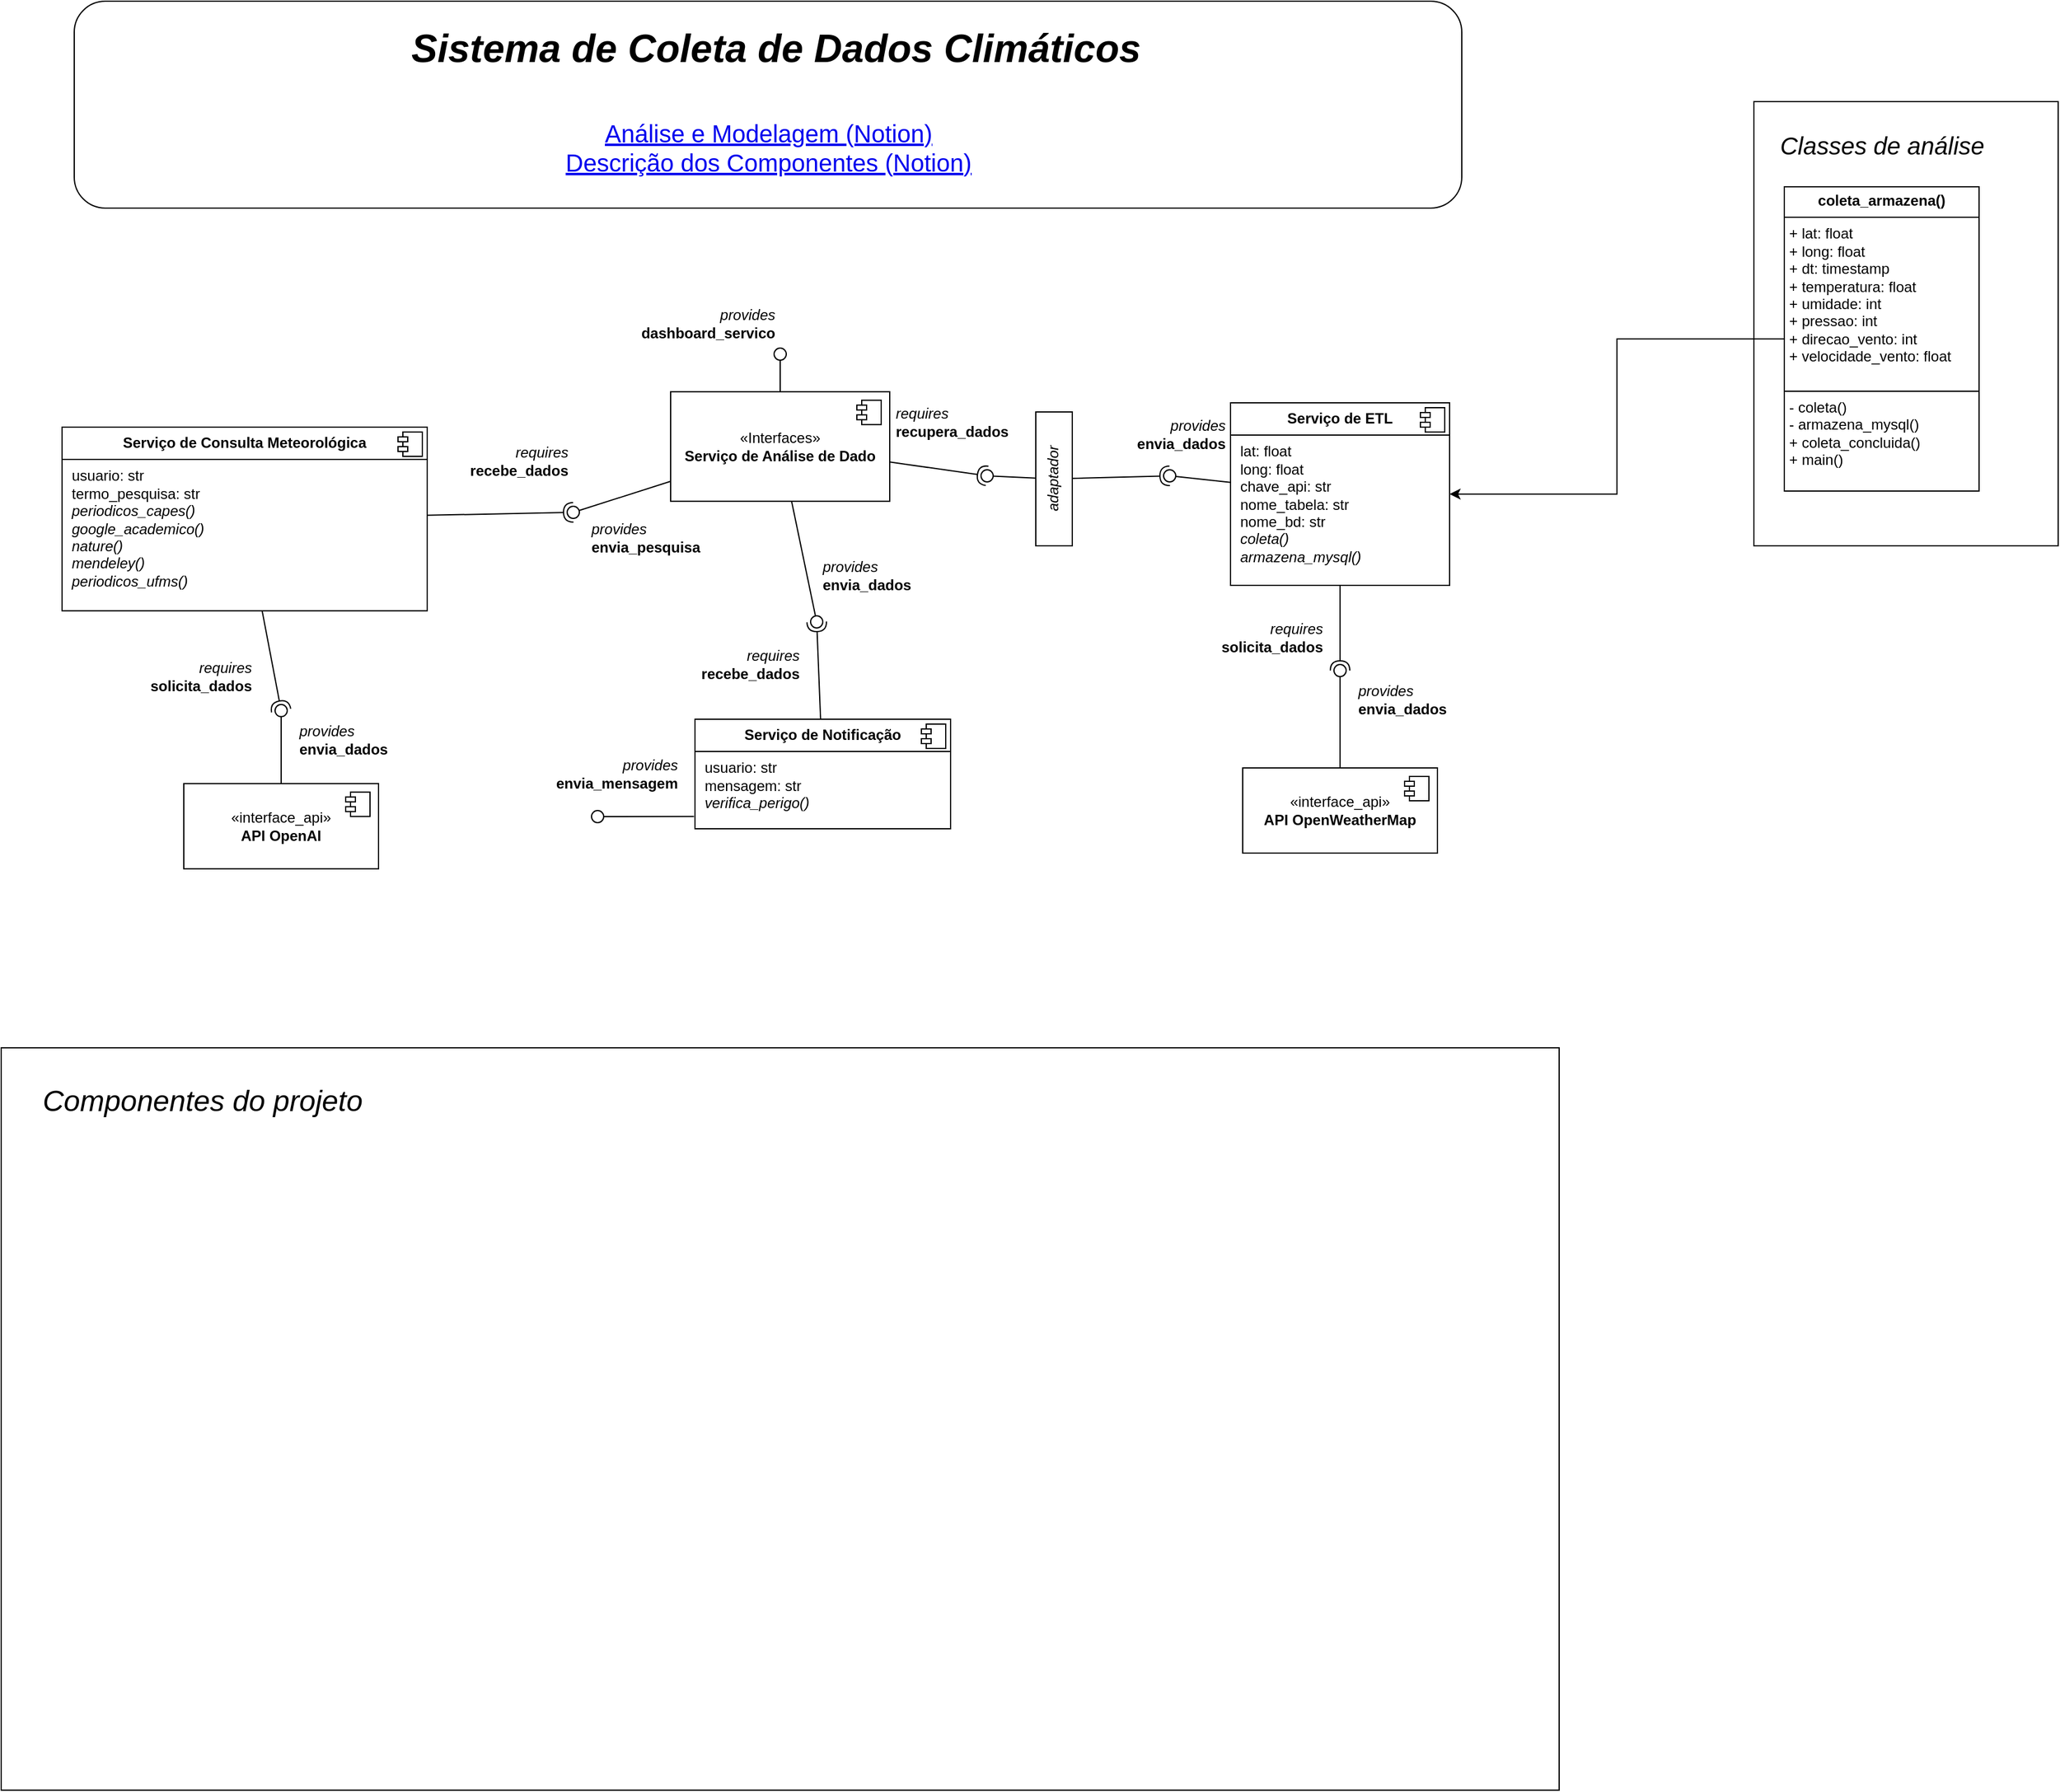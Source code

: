 <mxfile version="24.3.1" type="github">
  <diagram name="componentes" id="DkJfYMlQqM9YxGwyBqGq">
    <mxGraphModel dx="2947" dy="2460" grid="1" gridSize="10" guides="1" tooltips="1" connect="1" arrows="1" fold="1" page="1" pageScale="1" pageWidth="827" pageHeight="1169" math="0" shadow="0">
      <root>
        <mxCell id="0" />
        <mxCell id="1" parent="0" />
        <mxCell id="_5OnRm-G_WFXxfHDdo0h-55" value="" style="group;textShadow=1;" vertex="1" connectable="0" parent="1">
          <mxGeometry x="-640" y="410" width="1280" height="610" as="geometry" />
        </mxCell>
        <mxCell id="_5OnRm-G_WFXxfHDdo0h-22" value="" style="rounded=0;whiteSpace=wrap;html=1;" vertex="1" parent="_5OnRm-G_WFXxfHDdo0h-55">
          <mxGeometry width="1280" height="610" as="geometry" />
        </mxCell>
        <mxCell id="oD3bYgC-L7KplqavCX0M-25" value="&lt;font style=&quot;font-size: 24px;&quot;&gt;Componentes do projeto&lt;/font&gt;" style="text;html=1;align=center;verticalAlign=middle;resizable=0;points=[];autosize=1;strokeColor=none;fillColor=none;fontStyle=2" parent="_5OnRm-G_WFXxfHDdo0h-55" vertex="1">
          <mxGeometry x="20" y="24.4" width="290" height="40" as="geometry" />
        </mxCell>
        <mxCell id="_5OnRm-G_WFXxfHDdo0h-25" value="" style="group" vertex="1" connectable="0" parent="1">
          <mxGeometry x="800" y="-367.5" width="250" height="365" as="geometry" />
        </mxCell>
        <mxCell id="_5OnRm-G_WFXxfHDdo0h-24" value="" style="rounded=0;whiteSpace=wrap;html=1;" vertex="1" parent="_5OnRm-G_WFXxfHDdo0h-25">
          <mxGeometry width="250" height="365" as="geometry" />
        </mxCell>
        <mxCell id="oD3bYgC-L7KplqavCX0M-23" value="&lt;font style=&quot;font-size: 20px;&quot;&gt;Classes de análise&lt;/font&gt;" style="text;html=1;align=center;verticalAlign=middle;resizable=0;points=[];autosize=1;strokeColor=none;fillColor=none;fontStyle=2" parent="_5OnRm-G_WFXxfHDdo0h-25" vertex="1">
          <mxGeometry x="10" y="15" width="190" height="40" as="geometry" />
        </mxCell>
        <mxCell id="oD3bYgC-L7KplqavCX0M-20" value="&lt;p style=&quot;margin:0px;margin-top:4px;text-align:center;&quot;&gt;&lt;b&gt;coleta_armazena()&lt;/b&gt;&lt;/p&gt;&lt;hr size=&quot;1&quot; style=&quot;border-style:solid;&quot;&gt;&lt;p style=&quot;margin:0px;margin-left:4px;&quot;&gt;+ lat: float&lt;/p&gt;&lt;p style=&quot;margin:0px;margin-left:4px;&quot;&gt;+ long: float&lt;/p&gt;&lt;p style=&quot;margin:0px;margin-left:4px;&quot;&gt;+ dt: timestamp&lt;span style=&quot;background-color: initial;&quot;&gt;&lt;br&gt;&lt;/span&gt;&lt;/p&gt;&lt;p style=&quot;margin:0px;margin-left:4px;&quot;&gt;&lt;span style=&quot;background-color: initial;&quot;&gt;+ temperatura: float&lt;/span&gt;&lt;/p&gt;&lt;p style=&quot;margin:0px;margin-left:4px;&quot;&gt;&lt;span style=&quot;background-color: initial;&quot;&gt;+ umidade: int&lt;/span&gt;&lt;/p&gt;&lt;p style=&quot;margin:0px;margin-left:4px;&quot;&gt;&lt;span style=&quot;background-color: initial;&quot;&gt;+ pressao: int&lt;/span&gt;&lt;/p&gt;&lt;p style=&quot;margin:0px;margin-left:4px;&quot;&gt;&lt;span style=&quot;background-color: initial;&quot;&gt;+ direcao_vento: int&lt;/span&gt;&lt;/p&gt;&lt;p style=&quot;margin:0px;margin-left:4px;&quot;&gt;&lt;span style=&quot;background-color: initial;&quot;&gt;+ velocidade_vento: float&lt;/span&gt;&lt;/p&gt;&lt;p style=&quot;margin:0px;margin-left:4px;&quot;&gt;&lt;br&gt;&lt;/p&gt;&lt;hr size=&quot;1&quot; style=&quot;border-style:solid;&quot;&gt;&lt;p style=&quot;margin:0px;margin-left:4px;&quot;&gt;- coleta()&lt;/p&gt;&lt;p style=&quot;margin:0px;margin-left:4px;&quot;&gt;- armazena_mysql()&lt;/p&gt;&lt;p style=&quot;margin:0px;margin-left:4px;&quot;&gt;+ coleta_concluida()&lt;/p&gt;&lt;p style=&quot;margin:0px;margin-left:4px;&quot;&gt;+ main()&lt;/p&gt;" style="verticalAlign=top;align=left;overflow=fill;html=1;whiteSpace=wrap;" parent="_5OnRm-G_WFXxfHDdo0h-25" vertex="1">
          <mxGeometry x="25" y="70" width="160" height="250" as="geometry" />
        </mxCell>
        <mxCell id="oD3bYgC-L7KplqavCX0M-17" value="" style="ellipse;whiteSpace=wrap;html=1;align=center;aspect=fixed;fillColor=none;strokeColor=none;resizable=0;perimeter=centerPerimeter;rotatable=0;allowArrows=0;points=[];outlineConnect=1;" parent="1" vertex="1">
          <mxGeometry x="200" y="140.89" width="10" height="10" as="geometry" />
        </mxCell>
        <mxCell id="_5OnRm-G_WFXxfHDdo0h-19" style="edgeStyle=orthogonalEdgeStyle;rounded=0;orthogonalLoop=1;jettySize=auto;html=1;" edge="1" parent="1" source="oD3bYgC-L7KplqavCX0M-20" target="oD3bYgC-L7KplqavCX0M-18">
          <mxGeometry relative="1" as="geometry">
            <mxPoint x="1020" y="-275.05" as="sourcePoint" />
            <mxPoint x="570" y="-120.002" as="targetPoint" />
          </mxGeometry>
        </mxCell>
        <mxCell id="_5OnRm-G_WFXxfHDdo0h-16" value="" style="rounded=0;orthogonalLoop=1;jettySize=auto;html=1;endArrow=oval;endFill=0;sketch=0;sourcePerimeterSpacing=0;targetPerimeterSpacing=0;endSize=10;" edge="1" parent="1" source="_5OnRm-G_WFXxfHDdo0h-42">
          <mxGeometry relative="1" as="geometry">
            <mxPoint x="140.0" y="-10" as="sourcePoint" />
            <mxPoint x="30" y="60" as="targetPoint" />
          </mxGeometry>
        </mxCell>
        <mxCell id="_5OnRm-G_WFXxfHDdo0h-17" value="" style="rounded=0;orthogonalLoop=1;jettySize=auto;html=1;endArrow=halfCircle;endFill=0;endSize=6;strokeWidth=1;sketch=0;fontSize=12;curved=1;" edge="1" parent="1" source="oD3bYgC-L7KplqavCX0M-35">
          <mxGeometry relative="1" as="geometry">
            <mxPoint x="420" y="130" as="sourcePoint" />
            <mxPoint x="30" y="60" as="targetPoint" />
          </mxGeometry>
        </mxCell>
        <mxCell id="oD3bYgC-L7KplqavCX0M-6" value="" style="rounded=0;orthogonalLoop=1;jettySize=auto;html=1;endArrow=oval;endFill=0;sketch=0;sourcePerimeterSpacing=0;targetPerimeterSpacing=0;endSize=10;" parent="1" edge="1" source="oD3bYgC-L7KplqavCX0M-18">
          <mxGeometry relative="1" as="geometry">
            <mxPoint x="1020" y="-65.498" as="sourcePoint" />
            <mxPoint x="320" y="-60" as="targetPoint" />
          </mxGeometry>
        </mxCell>
        <mxCell id="oD3bYgC-L7KplqavCX0M-18" value="&lt;p style=&quot;margin:0px;margin-top:6px;text-align:center;&quot;&gt;&lt;b&gt;Serviço de ETL&lt;/b&gt;&lt;/p&gt;&lt;hr size=&quot;1&quot; style=&quot;border-style:solid;&quot;&gt;&lt;p style=&quot;margin:0px;margin-left:8px;&quot;&gt;lat: float&lt;/p&gt;&lt;p style=&quot;margin:0px;margin-left:8px;&quot;&gt;long: float&lt;/p&gt;&lt;p style=&quot;margin:0px;margin-left:8px;&quot;&gt;chave_api: str&lt;/p&gt;&lt;p style=&quot;margin:0px;margin-left:8px;&quot;&gt;nome_tabela: str&lt;/p&gt;&lt;p style=&quot;margin:0px;margin-left:8px;&quot;&gt;nome_bd: str&lt;/p&gt;&lt;p style=&quot;margin:0px;margin-left:8px;&quot;&gt;&lt;i&gt;coleta()&lt;/i&gt;&lt;/p&gt;&lt;p style=&quot;margin:0px;margin-left:8px;&quot;&gt;&lt;i&gt;armazena_mysql()&lt;/i&gt;&lt;/p&gt;" style="align=left;overflow=fill;html=1;dropTarget=0;whiteSpace=wrap;" parent="1" vertex="1">
          <mxGeometry x="370" y="-120" width="180" height="150" as="geometry" />
        </mxCell>
        <mxCell id="oD3bYgC-L7KplqavCX0M-19" value="" style="shape=component;jettyWidth=8;jettyHeight=4;" parent="oD3bYgC-L7KplqavCX0M-18" vertex="1">
          <mxGeometry x="1" width="20" height="20" relative="1" as="geometry">
            <mxPoint x="-24" y="4" as="offset" />
          </mxGeometry>
        </mxCell>
        <mxCell id="_5OnRm-G_WFXxfHDdo0h-29" value="" style="group;textShadow=1;textOpacity=20;" vertex="1" connectable="0" parent="1">
          <mxGeometry x="-580" y="-450" width="1140" height="170" as="geometry" />
        </mxCell>
        <mxCell id="_5OnRm-G_WFXxfHDdo0h-27" value="" style="rounded=1;whiteSpace=wrap;html=1;" vertex="1" parent="_5OnRm-G_WFXxfHDdo0h-29">
          <mxGeometry width="1140" height="170" as="geometry" />
        </mxCell>
        <mxCell id="_5OnRm-G_WFXxfHDdo0h-21" value="&lt;a href=&quot;https://budkee.notion.site/Open-Weather-Map-3b2e4e5a58ec4898ad31f94c178ca2db?pvs=4&quot; style=&quot;font-size: 20px;&quot;&gt;Análise e Modelagem (Notion)&lt;/a&gt;&lt;div style=&quot;font-size: 20px;&quot;&gt;&lt;a href=&quot;https://budkee.notion.site/Componentes-de-software-4c32db42b6584c9982c5c0b9314c788b?pvs=4&quot; style=&quot;font-size: 20px;&quot;&gt;Descrição dos Componentes (Notion)&lt;/a&gt;&lt;/div&gt;" style="text;html=1;align=center;verticalAlign=middle;resizable=0;points=[];autosize=1;strokeColor=none;fillColor=none;fontSize=20;" vertex="1" parent="_5OnRm-G_WFXxfHDdo0h-29">
          <mxGeometry x="389.997" y="90" width="360" height="60" as="geometry" />
        </mxCell>
        <mxCell id="_5OnRm-G_WFXxfHDdo0h-28" value="&lt;font style=&quot;font-size: 32px;&quot;&gt;&lt;i&gt;Sistema de Coleta de Dados Climáticos&lt;/i&gt;&lt;/font&gt;" style="text;html=1;align=left;verticalAlign=bottom;resizable=0;points=[];autosize=1;strokeColor=none;fillColor=none;fontStyle=1" vertex="1" parent="_5OnRm-G_WFXxfHDdo0h-29">
          <mxGeometry x="274.997" y="10" width="590" height="50" as="geometry" />
        </mxCell>
        <mxCell id="_5OnRm-G_WFXxfHDdo0h-12" value="" style="rounded=0;orthogonalLoop=1;jettySize=auto;html=1;endArrow=oval;endFill=0;sketch=0;sourcePerimeterSpacing=0;targetPerimeterSpacing=0;endSize=10;" edge="1" parent="1" source="_5OnRm-G_WFXxfHDdo0h-42">
          <mxGeometry relative="1" as="geometry">
            <mxPoint x="-140" y="-95.556" as="sourcePoint" />
            <mxPoint y="-160" as="targetPoint" />
          </mxGeometry>
        </mxCell>
        <mxCell id="_5OnRm-G_WFXxfHDdo0h-30" value="" style="rounded=0;orthogonalLoop=1;jettySize=auto;html=1;endArrow=halfCircle;endFill=0;endSize=6;strokeWidth=1;sketch=0;fontSize=12;curved=1;" edge="1" parent="1" source="_5OnRm-G_WFXxfHDdo0h-42">
          <mxGeometry relative="1" as="geometry">
            <mxPoint x="139.16" y="-80.62" as="sourcePoint" />
            <mxPoint x="170" y="-60" as="targetPoint" />
          </mxGeometry>
        </mxCell>
        <mxCell id="_5OnRm-G_WFXxfHDdo0h-13" value="&lt;div&gt;&lt;span style=&quot;font-weight: normal;&quot;&gt;&lt;i&gt;requires&lt;/i&gt;&lt;/span&gt;&lt;/div&gt;recupera_dados" style="text;align=left;fontStyle=1;verticalAlign=middle;spacingLeft=3;spacingRight=3;strokeColor=none;rotatable=0;points=[[0,0.5],[1,0.5]];portConstraint=eastwest;html=1;" vertex="1" parent="1">
          <mxGeometry x="90" y="-119.998" width="80" height="31.778" as="geometry" />
        </mxCell>
        <mxCell id="_5OnRm-G_WFXxfHDdo0h-11" value="&lt;div style=&quot;&quot;&gt;&lt;i style=&quot;font-weight: 400;&quot;&gt;provides&lt;/i&gt;&lt;br&gt;&lt;/div&gt;dashboard_servico" style="text;align=right;fontStyle=1;verticalAlign=middle;spacingLeft=3;spacingRight=3;strokeColor=none;rotatable=0;points=[[0,0.5],[1,0.5]];portConstraint=eastwest;html=1;" vertex="1" parent="1">
          <mxGeometry x="-130" y="-200" width="130" height="30" as="geometry" />
        </mxCell>
        <mxCell id="_5OnRm-G_WFXxfHDdo0h-36" value="" style="rounded=0;orthogonalLoop=1;jettySize=auto;html=1;endArrow=halfCircle;endFill=0;endSize=6;strokeWidth=1;sketch=0;fontSize=12;curved=1;" edge="1" parent="1" source="oD3bYgC-L7KplqavCX0M-18">
          <mxGeometry relative="1" as="geometry">
            <mxPoint x="640" y="40" as="sourcePoint" />
            <mxPoint x="460" y="100" as="targetPoint" />
          </mxGeometry>
        </mxCell>
        <mxCell id="_5OnRm-G_WFXxfHDdo0h-38" value="&lt;div&gt;&lt;span style=&quot;font-weight: normal;&quot;&gt;&lt;i&gt;provides&lt;/i&gt;&lt;/span&gt;&lt;/div&gt;envia_dados" style="text;align=right;fontStyle=1;verticalAlign=middle;spacingLeft=3;spacingRight=3;strokeColor=none;rotatable=0;points=[[0,0.5],[1,0.5]];portConstraint=eastwest;html=1;" vertex="1" parent="1">
          <mxGeometry x="260" y="-110" width="110" height="31.78" as="geometry" />
        </mxCell>
        <mxCell id="_5OnRm-G_WFXxfHDdo0h-39" value="&lt;div&gt;&lt;span style=&quot;font-weight: normal;&quot;&gt;&lt;i&gt;requires&lt;/i&gt;&lt;/span&gt;&lt;/div&gt;solicita_dados" style="text;align=right;fontStyle=1;verticalAlign=middle;spacingLeft=3;spacingRight=3;strokeColor=none;rotatable=0;points=[[0,0.5],[1,0.5]];portConstraint=eastwest;html=1;" vertex="1" parent="1">
          <mxGeometry x="370" y="57.552" width="80" height="31.778" as="geometry" />
        </mxCell>
        <mxCell id="_5OnRm-G_WFXxfHDdo0h-40" value="&lt;div&gt;&lt;span style=&quot;font-weight: normal;&quot;&gt;&lt;i&gt;provides&lt;/i&gt;&lt;/span&gt;&lt;/div&gt;envia_dados" style="text;align=left;fontStyle=1;verticalAlign=middle;spacingLeft=3;spacingRight=3;strokeColor=none;rotatable=0;points=[[0,0.5],[1,0.5]];portConstraint=eastwest;html=1;" vertex="1" parent="1">
          <mxGeometry x="30" y="6.44" width="110" height="31.78" as="geometry" />
        </mxCell>
        <mxCell id="_5OnRm-G_WFXxfHDdo0h-41" value="" style="group" vertex="1" connectable="0" parent="1">
          <mxGeometry x="-200" y="140" width="400" height="140" as="geometry" />
        </mxCell>
        <mxCell id="oD3bYgC-L7KplqavCX0M-7" value="" style="ellipse;whiteSpace=wrap;html=1;align=center;aspect=fixed;fillColor=none;strokeColor=none;resizable=0;perimeter=centerPerimeter;rotatable=0;allowArrows=0;points=[];outlineConnect=1;" parent="_5OnRm-G_WFXxfHDdo0h-41" vertex="1">
          <mxGeometry x="265" y="130" width="10" height="10" as="geometry" />
        </mxCell>
        <mxCell id="oD3bYgC-L7KplqavCX0M-35" value="&lt;p style=&quot;margin:0px;margin-top:6px;text-align:center;&quot;&gt;&lt;b&gt;Serviço de Notificação&lt;/b&gt;&lt;/p&gt;&lt;hr size=&quot;1&quot; style=&quot;border-style:solid;&quot;&gt;&lt;p style=&quot;margin:0px;margin-left:8px;&quot;&gt;usuario: str&lt;/p&gt;&lt;p style=&quot;margin:0px;margin-left:8px;&quot;&gt;mensagem: str&lt;/p&gt;&lt;p style=&quot;margin:0px;margin-left:8px;&quot;&gt;&lt;i&gt;&lt;span style=&quot;text-wrap: nowrap; background-color: initial; color: rgba(0, 0, 0, 0); font-family: monospace; font-size: 0px;&quot;&gt;%3CmxGraphModel%3E%3Croot%3E%3CmxCell%20id%3D%220%22%2F%3E%3CmxCell%20id%3D%221%22%20parent%3D%220%22%2F%3E%3CmxCell%20id%3D%222%22%20value%3D%22%26lt%3Bdiv%26gt%3B%26lt%3Bspan%20style%3D%26quot%3Bfont-weight%3A%20normal%3B%26quot%3B%26gt%3B%26lt%3Bi%26gt%3Bprovides%26lt%3B%2Fi%26gt%3B%26lt%3B%2Fspan%26gt%3B%26lt%3B%2Fdiv%26gt%3Benvia_dados%22%20style%3D%22text%3Balign%3Dleft%3BfontStyle%3D1%3BverticalAlign%3Dmiddle%3BspacingLeft%3D3%3BspacingRight%3D3%3BstrokeColor%3Dnone%3Brotatable%3D0%3Bpoints%3D%5B%5B0%2C0.5%5D%2C%5B1%2C0.5%5D%5D%3BportConstraint%3Deastwest%3Bhtml%3D1%3B%22%20vertex%3D%221%22%20parent%3D%221%22%3E%3CmxGeometry%20x%3D%22304%22%20y%3D%22-130%22%20width%3D%22110%22%20height%3D%2231.78%22%20as%3D%22geometry%22%2F%3E%3C%2FmxCell%3E%3C%2Froot%3E%3C%2FmxGraphModel%3E&lt;/span&gt;&lt;span style=&quot;text-wrap: nowrap; background-color: initial; color: rgba(0, 0, 0, 0); font-family: monospace; font-size: 0px;&quot;&gt;%3CmxGraphModel%3E%3Croot%3E%3CmxCell%20id%3D%220%22%2F%3E%3CmxCell%20id%3D%221%22%20parent%3D%220%22%2F%3E%3CmxCell%20id%3D%222%22%20value%3D%22%26lt%3Bdiv%26gt%3B%26lt%3Bspan%20style%3D%26quot%3Bfont-weight%3A%20normal%3B%26quot%3B%26gt%3B%26lt%3Bi%26gt%3Bprovides%26lt%3B%2Fi%26gt%3B%26lt%3B%2Fspan%26gt%3B%26lt%3B%2Fdiv%26gt%3Benvia_dados%22%20style%3D%22text%3Balign%3Dleft%3BfontStyle%3D1%3BverticalAlign%3Dmiddle%3BspacingLeft%3D3%3BspacingRight%3D3%3BstrokeColor%3Dnone%3Brotatable%3D0%3Bpoints%3D%5B%5B0%2C0.5%5D%2C%5B1%2C0.5%5D%5D%3BportConstraint%3Deastwest%3Bhtml%3D1%3B%22%20vertex%3D%221%22%20parent%3D%221%22%3E%3CmxGeometry%20x%3D%22304%22%20y%3D%22-130%22%20width%3D%22110%22%20height%3D%2231.78%22%20as%3D%22geometry%22%2F%3E%3C%2FmxCell%3E%3C%2Froot%3E%3C%2FmxGraphModel%3E&lt;/span&gt;&lt;span style=&quot;text-wrap: nowrap; background-color: initial;&quot;&gt;verifica_perigo()&lt;/span&gt;&lt;/i&gt;&lt;br&gt;&lt;/p&gt;" style="align=left;overflow=fill;html=1;dropTarget=0;whiteSpace=wrap;" parent="_5OnRm-G_WFXxfHDdo0h-41" vertex="1">
          <mxGeometry x="130" width="210" height="90" as="geometry" />
        </mxCell>
        <mxCell id="oD3bYgC-L7KplqavCX0M-36" value="" style="shape=component;jettyWidth=8;jettyHeight=4;" parent="oD3bYgC-L7KplqavCX0M-35" vertex="1">
          <mxGeometry x="1" width="20" height="20" relative="1" as="geometry">
            <mxPoint x="-24" y="4" as="offset" />
          </mxGeometry>
        </mxCell>
        <mxCell id="oD3bYgC-L7KplqavCX0M-38" value="&lt;div&gt;&lt;div style=&quot;&quot;&gt;&lt;span style=&quot;font-weight: normal;&quot;&gt;&lt;i&gt;provides&lt;/i&gt;&lt;/span&gt;&lt;/div&gt;&lt;div style=&quot;&quot;&gt;&lt;span style=&quot;background-color: initial;&quot;&gt;envia_mensagem&lt;/span&gt;&lt;br&gt;&lt;/div&gt;&lt;/div&gt;" style="text;align=right;fontStyle=1;verticalAlign=middle;spacingLeft=3;spacingRight=3;strokeColor=none;rotatable=0;points=[[0,0.5],[1,0.5]];portConstraint=eastwest;html=1;" parent="_5OnRm-G_WFXxfHDdo0h-41" vertex="1">
          <mxGeometry x="40" y="29.112" width="80" height="31.778" as="geometry" />
        </mxCell>
        <mxCell id="oD3bYgC-L7KplqavCX0M-39" value="" style="rounded=0;orthogonalLoop=1;jettySize=auto;html=1;endArrow=oval;endFill=0;sketch=0;sourcePerimeterSpacing=0;targetPerimeterSpacing=0;endSize=10;exitX=-0.004;exitY=0.888;exitDx=0;exitDy=0;exitPerimeter=0;" parent="_5OnRm-G_WFXxfHDdo0h-41" edge="1" source="oD3bYgC-L7KplqavCX0M-35">
          <mxGeometry relative="1" as="geometry">
            <mxPoint x="130" y="84.64" as="sourcePoint" />
            <mxPoint x="50" y="80" as="targetPoint" />
          </mxGeometry>
        </mxCell>
        <mxCell id="oD3bYgC-L7KplqavCX0M-13" value="&lt;div&gt;&lt;span style=&quot;font-weight: normal;&quot;&gt;&lt;i&gt;provides&lt;/i&gt;&lt;/span&gt;&lt;/div&gt;envia_dados" style="text;align=left;fontStyle=1;verticalAlign=middle;spacingLeft=3;spacingRight=3;strokeColor=none;rotatable=0;points=[[0,0.5],[1,0.5]];portConstraint=eastwest;html=1;" parent="1" vertex="1">
          <mxGeometry x="470" y="108.222" width="80" height="31.778" as="geometry" />
        </mxCell>
        <mxCell id="_5OnRm-G_WFXxfHDdo0h-42" value="«Interfaces»&lt;br&gt;&lt;b&gt;Serviço de Análise de Dado&lt;/b&gt;" style="html=1;dropTarget=0;whiteSpace=wrap;" vertex="1" parent="1">
          <mxGeometry x="-90" y="-129.11" width="180" height="90" as="geometry" />
        </mxCell>
        <mxCell id="_5OnRm-G_WFXxfHDdo0h-43" value="" style="shape=module;jettyWidth=8;jettyHeight=4;" vertex="1" parent="_5OnRm-G_WFXxfHDdo0h-42">
          <mxGeometry x="1" width="20" height="20" relative="1" as="geometry">
            <mxPoint x="-27" y="7" as="offset" />
          </mxGeometry>
        </mxCell>
        <mxCell id="_5OnRm-G_WFXxfHDdo0h-44" value="&lt;div&gt;&lt;span style=&quot;font-weight: normal;&quot;&gt;&lt;i&gt;requires&lt;/i&gt;&lt;/span&gt;&lt;/div&gt;recebe_dados" style="text;align=right;fontStyle=1;verticalAlign=middle;spacingLeft=3;spacingRight=3;strokeColor=none;rotatable=0;points=[[0,0.5],[1,0.5]];portConstraint=eastwest;html=1;" vertex="1" parent="1">
          <mxGeometry x="-60" y="79.112" width="80" height="31.778" as="geometry" />
        </mxCell>
        <mxCell id="_5OnRm-G_WFXxfHDdo0h-4" value="&lt;div&gt;&lt;div style=&quot;&quot;&gt;&lt;span style=&quot;font-weight: normal;&quot;&gt;&lt;i&gt;provides&lt;/i&gt;&lt;/span&gt;&lt;/div&gt;&lt;span style=&quot;&quot;&gt;&lt;/span&gt;&lt;/div&gt;envia_pesquisa" style="text;align=left;fontStyle=1;verticalAlign=middle;spacingLeft=3;spacingRight=3;strokeColor=none;rotatable=0;points=[[0,0.5],[1,0.5]];portConstraint=eastwest;html=1;" vertex="1" parent="1">
          <mxGeometry x="-160" y="-25.34" width="124" height="31.78" as="geometry" />
        </mxCell>
        <mxCell id="_5OnRm-G_WFXxfHDdo0h-8" value="" style="rounded=0;orthogonalLoop=1;jettySize=auto;html=1;endArrow=oval;endFill=0;sketch=0;sourcePerimeterSpacing=0;targetPerimeterSpacing=0;endSize=10;" edge="1" parent="1" source="_5OnRm-G_WFXxfHDdo0h-42">
          <mxGeometry relative="1" as="geometry">
            <mxPoint x="-420" y="10.21" as="sourcePoint" />
            <mxPoint x="-170" y="-30" as="targetPoint" />
          </mxGeometry>
        </mxCell>
        <mxCell id="_5OnRm-G_WFXxfHDdo0h-1" value="&lt;p style=&quot;margin:0px;margin-top:6px;text-align:center;&quot;&gt;&lt;b&gt;Serviço de Consulta Meteorológica&lt;/b&gt;&lt;/p&gt;&lt;hr size=&quot;1&quot; style=&quot;border-style:solid;&quot;&gt;&lt;p style=&quot;margin:0px;margin-left:8px;&quot;&gt;usuario: str&lt;/p&gt;&lt;p style=&quot;margin:0px;margin-left:8px;&quot;&gt;termo_pesquisa: str&lt;/p&gt;&lt;p style=&quot;margin:0px;margin-left:8px;&quot;&gt;&lt;i&gt;periodicos_capes()&lt;/i&gt;&lt;/p&gt;&lt;p style=&quot;margin:0px;margin-left:8px;&quot;&gt;&lt;i&gt;google_academico()&lt;/i&gt;&lt;/p&gt;&lt;p style=&quot;margin:0px;margin-left:8px;&quot;&gt;&lt;i&gt;nature()&lt;/i&gt;&lt;/p&gt;&lt;p style=&quot;margin:0px;margin-left:8px;&quot;&gt;&lt;i&gt;mendeley()&lt;/i&gt;&lt;/p&gt;&lt;p style=&quot;margin:0px;margin-left:8px;&quot;&gt;&lt;i&gt;periodicos_ufms()&lt;/i&gt;&lt;/p&gt;" style="align=left;overflow=fill;html=1;dropTarget=0;whiteSpace=wrap;" vertex="1" parent="1">
          <mxGeometry x="-590" y="-100" width="300" height="150.89" as="geometry" />
        </mxCell>
        <mxCell id="_5OnRm-G_WFXxfHDdo0h-2" value="" style="shape=component;jettyWidth=8;jettyHeight=4;" vertex="1" parent="_5OnRm-G_WFXxfHDdo0h-1">
          <mxGeometry x="1" width="20" height="20" relative="1" as="geometry">
            <mxPoint x="-24" y="4" as="offset" />
          </mxGeometry>
        </mxCell>
        <mxCell id="_5OnRm-G_WFXxfHDdo0h-46" value="" style="rounded=0;orthogonalLoop=1;jettySize=auto;html=1;endArrow=halfCircle;endFill=0;endSize=6;strokeWidth=1;sketch=0;fontSize=12;curved=1;" edge="1" parent="1" source="_5OnRm-G_WFXxfHDdo0h-1">
          <mxGeometry relative="1" as="geometry">
            <mxPoint x="-123" y="84.738" as="sourcePoint" />
            <mxPoint x="-170" y="-30" as="targetPoint" />
          </mxGeometry>
        </mxCell>
        <mxCell id="_5OnRm-G_WFXxfHDdo0h-47" value="&lt;div&gt;&lt;span style=&quot;font-weight: normal;&quot;&gt;&lt;i&gt;requires&lt;/i&gt;&lt;/span&gt;&lt;/div&gt;recebe_dados" style="text;align=right;fontStyle=1;verticalAlign=middle;spacingLeft=3;spacingRight=3;strokeColor=none;rotatable=0;points=[[0,0.5],[1,0.5]];portConstraint=eastwest;html=1;" vertex="1" parent="1">
          <mxGeometry x="-250" y="-88.218" width="80" height="31.778" as="geometry" />
        </mxCell>
        <mxCell id="_5OnRm-G_WFXxfHDdo0h-49" value="" style="rounded=0;orthogonalLoop=1;jettySize=auto;html=1;endArrow=oval;endFill=0;sketch=0;sourcePerimeterSpacing=0;targetPerimeterSpacing=0;endSize=10;" edge="1" parent="1" source="_5OnRm-G_WFXxfHDdo0h-50">
          <mxGeometry relative="1" as="geometry">
            <mxPoint x="-315" y="42.894" as="sourcePoint" />
            <mxPoint x="-410" y="132.89" as="targetPoint" />
          </mxGeometry>
        </mxCell>
        <mxCell id="_5OnRm-G_WFXxfHDdo0h-50" value="«interface_api»&lt;br&gt;&lt;b&gt;API OpenAI&lt;/b&gt;" style="html=1;dropTarget=0;whiteSpace=wrap;" vertex="1" parent="1">
          <mxGeometry x="-490" y="192.89" width="160" height="70" as="geometry" />
        </mxCell>
        <mxCell id="_5OnRm-G_WFXxfHDdo0h-51" value="" style="shape=module;jettyWidth=8;jettyHeight=4;" vertex="1" parent="_5OnRm-G_WFXxfHDdo0h-50">
          <mxGeometry x="1" width="20" height="20" relative="1" as="geometry">
            <mxPoint x="-27" y="7" as="offset" />
          </mxGeometry>
        </mxCell>
        <mxCell id="_5OnRm-G_WFXxfHDdo0h-52" value="" style="rounded=0;orthogonalLoop=1;jettySize=auto;html=1;endArrow=halfCircle;endFill=0;endSize=6;strokeWidth=1;sketch=0;fontSize=12;curved=1;" edge="1" parent="1" source="_5OnRm-G_WFXxfHDdo0h-1">
          <mxGeometry relative="1" as="geometry">
            <mxPoint x="-280" y="13.89" as="sourcePoint" />
            <mxPoint x="-410" y="132.89" as="targetPoint" />
          </mxGeometry>
        </mxCell>
        <mxCell id="_5OnRm-G_WFXxfHDdo0h-53" value="&lt;div&gt;&lt;span style=&quot;font-weight: normal;&quot;&gt;&lt;i&gt;provides&lt;/i&gt;&lt;/span&gt;&lt;/div&gt;envia_dados" style="text;align=left;fontStyle=1;verticalAlign=middle;spacingLeft=3;spacingRight=3;strokeColor=none;rotatable=0;points=[[0,0.5],[1,0.5]];portConstraint=eastwest;html=1;" vertex="1" parent="1">
          <mxGeometry x="-400" y="141.112" width="80" height="31.778" as="geometry" />
        </mxCell>
        <mxCell id="_5OnRm-G_WFXxfHDdo0h-54" value="&lt;div&gt;&lt;span style=&quot;font-weight: normal;&quot;&gt;&lt;i&gt;requires&lt;/i&gt;&lt;/span&gt;&lt;/div&gt;solicita_dados" style="text;align=right;fontStyle=1;verticalAlign=middle;spacingLeft=3;spacingRight=3;strokeColor=none;rotatable=0;points=[[0,0.5],[1,0.5]];portConstraint=eastwest;html=1;" vertex="1" parent="1">
          <mxGeometry x="-510" y="89.332" width="80" height="31.778" as="geometry" />
        </mxCell>
        <mxCell id="oD3bYgC-L7KplqavCX0M-12" value="" style="rounded=0;orthogonalLoop=1;jettySize=auto;html=1;endArrow=oval;endFill=0;sketch=0;sourcePerimeterSpacing=0;targetPerimeterSpacing=0;endSize=10;" parent="1" edge="1" source="_5OnRm-G_WFXxfHDdo0h-33">
          <mxGeometry relative="1" as="geometry">
            <mxPoint x="615" y="-27.106" as="sourcePoint" />
            <mxPoint x="460" y="100" as="targetPoint" />
          </mxGeometry>
        </mxCell>
        <mxCell id="_5OnRm-G_WFXxfHDdo0h-33" value="«interface_api»&lt;br&gt;&lt;b&gt;API OpenWeatherMap&lt;/b&gt;" style="html=1;dropTarget=0;whiteSpace=wrap;" vertex="1" parent="1">
          <mxGeometry x="380" y="180" width="160" height="70" as="geometry" />
        </mxCell>
        <mxCell id="_5OnRm-G_WFXxfHDdo0h-34" value="" style="shape=module;jettyWidth=8;jettyHeight=4;" vertex="1" parent="_5OnRm-G_WFXxfHDdo0h-33">
          <mxGeometry x="1" width="20" height="20" relative="1" as="geometry">
            <mxPoint x="-27" y="7" as="offset" />
          </mxGeometry>
        </mxCell>
        <mxCell id="_5OnRm-G_WFXxfHDdo0h-64" value="" style="group" vertex="1" connectable="0" parent="1">
          <mxGeometry x="210" y="-112.5" width="30" height="110" as="geometry" />
        </mxCell>
        <mxCell id="_5OnRm-G_WFXxfHDdo0h-62" value="" style="rounded=0;whiteSpace=wrap;html=1;" vertex="1" parent="_5OnRm-G_WFXxfHDdo0h-64">
          <mxGeometry width="30" height="110" as="geometry" />
        </mxCell>
        <mxCell id="_5OnRm-G_WFXxfHDdo0h-63" value="&lt;i&gt;adaptador&lt;/i&gt;" style="text;html=1;align=center;verticalAlign=top;resizable=0;points=[];autosize=1;strokeColor=none;fillColor=none;rotation=-90;" vertex="1" parent="_5OnRm-G_WFXxfHDdo0h-64">
          <mxGeometry x="-25" y="40" width="80" height="30" as="geometry" />
        </mxCell>
        <mxCell id="_5OnRm-G_WFXxfHDdo0h-68" value="" style="rounded=0;orthogonalLoop=1;jettySize=auto;html=1;endArrow=oval;endFill=0;sketch=0;sourcePerimeterSpacing=0;targetPerimeterSpacing=0;endSize=10;" edge="1" parent="1" source="_5OnRm-G_WFXxfHDdo0h-63">
          <mxGeometry relative="1" as="geometry">
            <mxPoint x="200" y="-71.33" as="sourcePoint" />
            <mxPoint x="170" y="-60" as="targetPoint" />
          </mxGeometry>
        </mxCell>
        <mxCell id="_5OnRm-G_WFXxfHDdo0h-69" value="" style="rounded=0;orthogonalLoop=1;jettySize=auto;html=1;endArrow=halfCircle;endFill=0;endSize=6;strokeWidth=1;sketch=0;fontSize=12;curved=1;" edge="1" parent="1" source="_5OnRm-G_WFXxfHDdo0h-63">
          <mxGeometry relative="1" as="geometry">
            <mxPoint x="260" y="-36.34" as="sourcePoint" />
            <mxPoint x="320" y="-60" as="targetPoint" />
          </mxGeometry>
        </mxCell>
      </root>
    </mxGraphModel>
  </diagram>
</mxfile>
